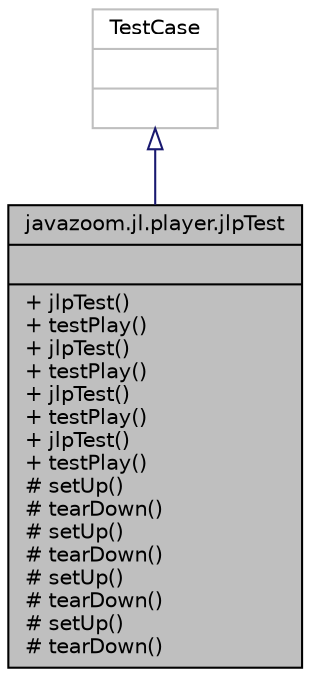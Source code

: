 digraph "javazoom.jl.player.jlpTest"
{
 // LATEX_PDF_SIZE
  edge [fontname="Helvetica",fontsize="10",labelfontname="Helvetica",labelfontsize="10"];
  node [fontname="Helvetica",fontsize="10",shape=record];
  Node1 [label="{javazoom.jl.player.jlpTest\n||+ jlpTest()\l+ testPlay()\l+ jlpTest()\l+ testPlay()\l+ jlpTest()\l+ testPlay()\l+ jlpTest()\l+ testPlay()\l# setUp()\l# tearDown()\l# setUp()\l# tearDown()\l# setUp()\l# tearDown()\l# setUp()\l# tearDown()\l}",height=0.2,width=0.4,color="black", fillcolor="grey75", style="filled", fontcolor="black",tooltip=" "];
  Node2 -> Node1 [dir="back",color="midnightblue",fontsize="10",style="solid",arrowtail="onormal",fontname="Helvetica"];
  Node2 [label="{TestCase\n||}",height=0.2,width=0.4,color="grey75", fillcolor="white", style="filled",tooltip=" "];
}
